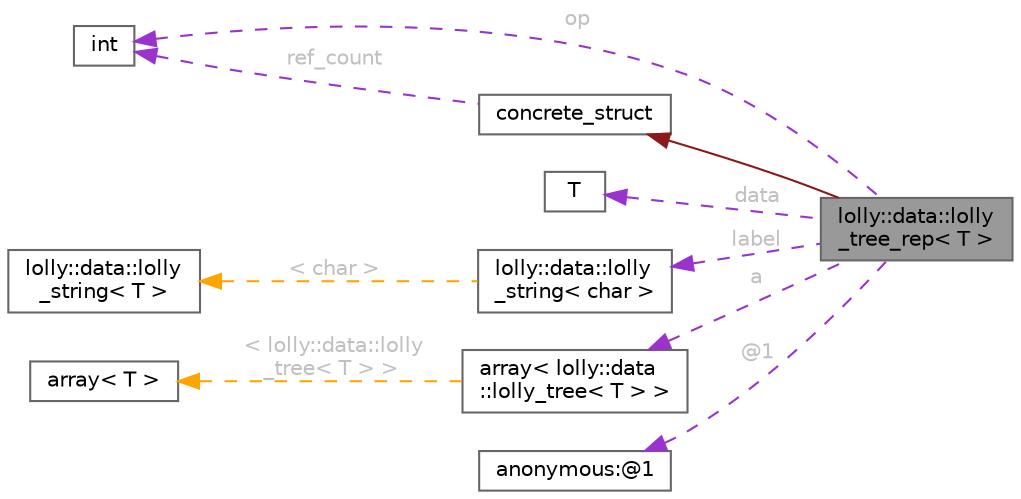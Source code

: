 digraph "lolly::data::lolly_tree_rep&lt; T &gt;"
{
 // LATEX_PDF_SIZE
  bgcolor="transparent";
  edge [fontname=Helvetica,fontsize=10,labelfontname=Helvetica,labelfontsize=10];
  node [fontname=Helvetica,fontsize=10,shape=box,height=0.2,width=0.4];
  rankdir="LR";
  Node1 [id="Node000001",label="lolly::data::lolly\l_tree_rep\< T \>",height=0.2,width=0.4,color="gray40", fillcolor="grey60", style="filled", fontcolor="black",tooltip=" "];
  Node2 -> Node1 [id="edge1_Node000001_Node000002",dir="back",color="firebrick4",style="solid",tooltip=" "];
  Node2 [id="Node000002",label="concrete_struct",height=0.2,width=0.4,color="gray40", fillcolor="white", style="filled",URL="$structconcrete__struct.html",tooltip="Structure representing a concrete object with a reference count."];
  Node3 -> Node2 [id="edge2_Node000002_Node000003",dir="back",color="darkorchid3",style="dashed",tooltip=" ",label=" ref_count",fontcolor="grey" ];
  Node3 [id="Node000003",label="int",height=0.2,width=0.4,color="gray40", fillcolor="white", style="filled",tooltip=" "];
  Node3 -> Node1 [id="edge3_Node000001_Node000003",dir="back",color="darkorchid3",style="dashed",tooltip=" ",label=" op",fontcolor="grey" ];
  Node4 -> Node1 [id="edge4_Node000001_Node000004",dir="back",color="darkorchid3",style="dashed",tooltip=" ",label=" data",fontcolor="grey" ];
  Node4 [id="Node000004",label="T",height=0.2,width=0.4,color="gray40", fillcolor="white", style="filled",tooltip=" "];
  Node5 -> Node1 [id="edge5_Node000001_Node000005",dir="back",color="darkorchid3",style="dashed",tooltip=" ",label=" label",fontcolor="grey" ];
  Node5 [id="Node000005",label="lolly::data::lolly\l_string\< char \>",height=0.2,width=0.4,color="gray40", fillcolor="white", style="filled",URL="$classlolly_1_1data_1_1lolly__string.html",tooltip=" "];
  Node6 -> Node5 [id="edge6_Node000005_Node000006",dir="back",color="orange",style="dashed",tooltip=" ",label=" \< char \>",fontcolor="grey" ];
  Node6 [id="Node000006",label="lolly::data::lolly\l_string\< T \>",height=0.2,width=0.4,color="gray40", fillcolor="white", style="filled",URL="$classlolly_1_1data_1_1lolly__string.html",tooltip=" "];
  Node7 -> Node1 [id="edge7_Node000001_Node000007",dir="back",color="darkorchid3",style="dashed",tooltip=" ",label=" a",fontcolor="grey" ];
  Node7 [id="Node000007",label="array\< lolly::data\l::lolly_tree\< T \> \>",height=0.2,width=0.4,color="gray40", fillcolor="white", style="filled",URL="$classarray.html",tooltip=" "];
  Node8 -> Node7 [id="edge8_Node000007_Node000008",dir="back",color="orange",style="dashed",tooltip=" ",label=" \< lolly::data::lolly\l_tree\< T \> \>",fontcolor="grey" ];
  Node8 [id="Node000008",label="array\< T \>",height=0.2,width=0.4,color="gray40", fillcolor="white", style="filled",URL="$classarray.html",tooltip="A template class representing an array."];
  Node9 -> Node1 [id="edge9_Node000001_Node000009",dir="back",color="darkorchid3",style="dashed",tooltip=" ",label=" @1",fontcolor="grey" ];
  Node9 [id="Node000009",label="anonymous:@1",height=0.2,width=0.4,color="gray40", fillcolor="white", style="filled",tooltip=" "];
}
